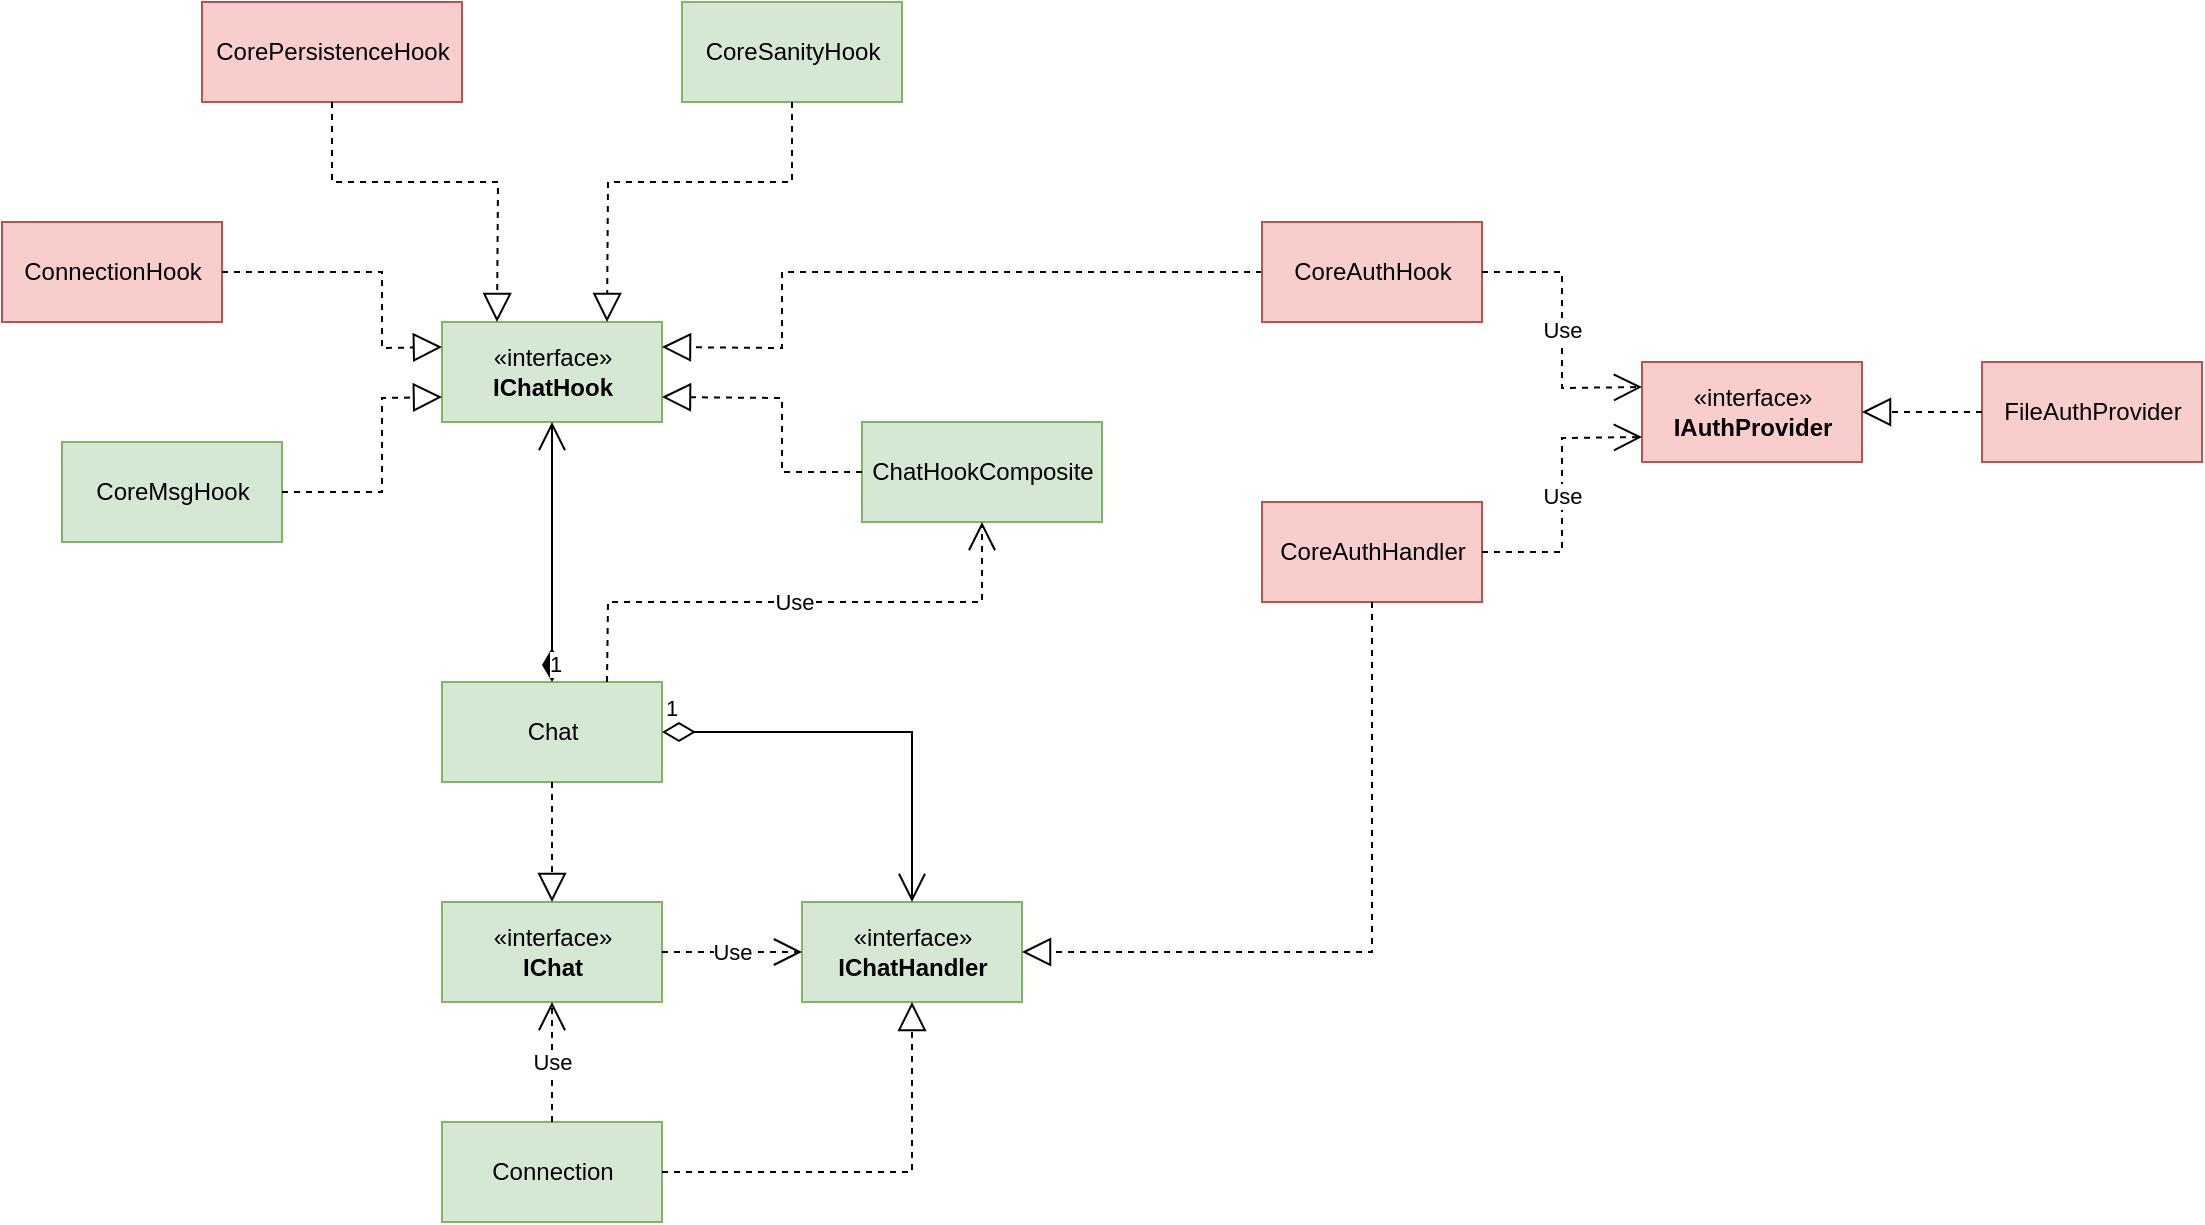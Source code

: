 <mxfile version="20.8.16" type="device"><diagram name="Strona-1" id="FkSsc9mDpDtkqdDFvLnH"><mxGraphModel dx="1434" dy="871" grid="1" gridSize="10" guides="1" tooltips="1" connect="1" arrows="1" fold="1" page="1" pageScale="1" pageWidth="2336" pageHeight="1654" math="0" shadow="0"><root><mxCell id="0"/><mxCell id="1" parent="0"/><mxCell id="LzD8yjja8JfDiUYrr-pz-2" value="«interface»&lt;br&gt;&lt;b&gt;IChat&lt;/b&gt;" style="html=1;fillColor=#d5e8d4;strokeColor=#82b366;" parent="1" vertex="1"><mxGeometry x="660" y="770" width="110" height="50" as="geometry"/></mxCell><mxCell id="LzD8yjja8JfDiUYrr-pz-3" value="Connection" style="html=1;fillColor=#d5e8d4;strokeColor=#82b366;" parent="1" vertex="1"><mxGeometry x="660" y="880" width="110" height="50" as="geometry"/></mxCell><mxCell id="LzD8yjja8JfDiUYrr-pz-4" value="Chat" style="html=1;fillColor=#d5e8d4;strokeColor=#82b366;" parent="1" vertex="1"><mxGeometry x="660" y="660" width="110" height="50" as="geometry"/></mxCell><mxCell id="LzD8yjja8JfDiUYrr-pz-7" value="" style="endArrow=block;dashed=1;endFill=0;endSize=12;html=1;rounded=0;entryX=0.5;entryY=0;entryDx=0;entryDy=0;exitX=0.5;exitY=1;exitDx=0;exitDy=0;" parent="1" source="LzD8yjja8JfDiUYrr-pz-4" target="LzD8yjja8JfDiUYrr-pz-2" edge="1"><mxGeometry width="160" relative="1" as="geometry"><mxPoint x="660" y="840" as="sourcePoint"/><mxPoint x="820" y="840" as="targetPoint"/></mxGeometry></mxCell><mxCell id="LzD8yjja8JfDiUYrr-pz-8" value="Use" style="endArrow=open;endSize=12;dashed=1;html=1;rounded=0;exitX=0.5;exitY=0;exitDx=0;exitDy=0;entryX=0.5;entryY=1;entryDx=0;entryDy=0;" parent="1" source="LzD8yjja8JfDiUYrr-pz-3" target="LzD8yjja8JfDiUYrr-pz-2" edge="1"><mxGeometry width="160" relative="1" as="geometry"><mxPoint x="660" y="840" as="sourcePoint"/><mxPoint x="820" y="840" as="targetPoint"/></mxGeometry></mxCell><mxCell id="LzD8yjja8JfDiUYrr-pz-9" value="«interface»&lt;br&gt;&lt;b&gt;IChatHandler&lt;/b&gt;" style="html=1;fillColor=#d5e8d4;strokeColor=#82b366;" parent="1" vertex="1"><mxGeometry x="840" y="770" width="110" height="50" as="geometry"/></mxCell><mxCell id="LzD8yjja8JfDiUYrr-pz-10" value="Use" style="endArrow=open;endSize=12;dashed=1;html=1;rounded=0;entryX=0;entryY=0.5;entryDx=0;entryDy=0;exitX=1;exitY=0.5;exitDx=0;exitDy=0;" parent="1" source="LzD8yjja8JfDiUYrr-pz-2" target="LzD8yjja8JfDiUYrr-pz-9" edge="1"><mxGeometry width="160" relative="1" as="geometry"><mxPoint x="660" y="840" as="sourcePoint"/><mxPoint x="820" y="840" as="targetPoint"/></mxGeometry></mxCell><mxCell id="LzD8yjja8JfDiUYrr-pz-11" value="1" style="endArrow=open;html=1;endSize=12;startArrow=diamondThin;startSize=14;startFill=0;edgeStyle=orthogonalEdgeStyle;align=left;verticalAlign=bottom;rounded=0;exitX=1;exitY=0.5;exitDx=0;exitDy=0;entryX=0.5;entryY=0;entryDx=0;entryDy=0;" parent="1" source="LzD8yjja8JfDiUYrr-pz-4" target="LzD8yjja8JfDiUYrr-pz-9" edge="1"><mxGeometry x="-1" y="3" relative="1" as="geometry"><mxPoint x="660" y="840" as="sourcePoint"/><mxPoint x="820" y="840" as="targetPoint"/></mxGeometry></mxCell><mxCell id="LzD8yjja8JfDiUYrr-pz-12" value="" style="endArrow=block;dashed=1;endFill=0;endSize=12;html=1;rounded=0;exitX=1;exitY=0.5;exitDx=0;exitDy=0;entryX=0.5;entryY=1;entryDx=0;entryDy=0;" parent="1" source="LzD8yjja8JfDiUYrr-pz-3" target="LzD8yjja8JfDiUYrr-pz-9" edge="1"><mxGeometry width="160" relative="1" as="geometry"><mxPoint x="660" y="840" as="sourcePoint"/><mxPoint x="950" y="955" as="targetPoint"/><Array as="points"><mxPoint x="895" y="905"/></Array></mxGeometry></mxCell><mxCell id="LzD8yjja8JfDiUYrr-pz-14" value="«interface»&lt;br&gt;&lt;b&gt;IChatHook&lt;/b&gt;" style="html=1;fillColor=#d5e8d4;strokeColor=#82b366;" parent="1" vertex="1"><mxGeometry x="660" y="480" width="110" height="50" as="geometry"/></mxCell><mxCell id="LzD8yjja8JfDiUYrr-pz-18" value="1" style="endArrow=open;html=1;endSize=12;startArrow=diamondThin;startSize=14;startFill=1;edgeStyle=orthogonalEdgeStyle;align=left;verticalAlign=bottom;rounded=0;exitX=0.5;exitY=0;exitDx=0;exitDy=0;entryX=0.5;entryY=1;entryDx=0;entryDy=0;" parent="1" source="LzD8yjja8JfDiUYrr-pz-4" target="LzD8yjja8JfDiUYrr-pz-14" edge="1"><mxGeometry x="-1" y="3" relative="1" as="geometry"><mxPoint x="690" y="690" as="sourcePoint"/><mxPoint x="850" y="690" as="targetPoint"/></mxGeometry></mxCell><mxCell id="LzD8yjja8JfDiUYrr-pz-25" value="CorePersistenceHook" style="html=1;fillColor=#f8cecc;strokeColor=#b85450;" parent="1" vertex="1"><mxGeometry x="540" y="320" width="130" height="50" as="geometry"/></mxCell><mxCell id="LzD8yjja8JfDiUYrr-pz-26" value="" style="endArrow=block;dashed=1;endFill=0;endSize=12;html=1;rounded=0;exitX=0.5;exitY=1;exitDx=0;exitDy=0;entryX=0.25;entryY=0;entryDx=0;entryDy=0;" parent="1" source="LzD8yjja8JfDiUYrr-pz-25" target="LzD8yjja8JfDiUYrr-pz-14" edge="1"><mxGeometry width="160" relative="1" as="geometry"><mxPoint x="760" y="600" as="sourcePoint"/><mxPoint x="920" y="600" as="targetPoint"/><Array as="points"><mxPoint x="605" y="410"/><mxPoint x="688" y="410"/></Array></mxGeometry></mxCell><mxCell id="LzD8yjja8JfDiUYrr-pz-27" value="ConnectionHook" style="html=1;fillColor=#f8cecc;strokeColor=#b85450;" parent="1" vertex="1"><mxGeometry x="440" y="430" width="110" height="50" as="geometry"/></mxCell><mxCell id="LzD8yjja8JfDiUYrr-pz-28" value="" style="endArrow=block;dashed=1;endFill=0;endSize=12;html=1;rounded=0;exitX=1;exitY=0.5;exitDx=0;exitDy=0;entryX=0;entryY=0.25;entryDx=0;entryDy=0;" parent="1" source="LzD8yjja8JfDiUYrr-pz-27" target="LzD8yjja8JfDiUYrr-pz-14" edge="1"><mxGeometry width="160" relative="1" as="geometry"><mxPoint x="760" y="600" as="sourcePoint"/><mxPoint x="920" y="600" as="targetPoint"/><Array as="points"><mxPoint x="630" y="455"/><mxPoint x="630" y="493"/></Array></mxGeometry></mxCell><mxCell id="LzD8yjja8JfDiUYrr-pz-29" value="CoreAuthHandler" style="html=1;fillColor=#f8cecc;strokeColor=#b85450;" parent="1" vertex="1"><mxGeometry x="1070" y="570" width="110" height="50" as="geometry"/></mxCell><mxCell id="LzD8yjja8JfDiUYrr-pz-30" value="" style="endArrow=block;dashed=1;endFill=0;endSize=12;html=1;rounded=0;entryX=1;entryY=0.5;entryDx=0;entryDy=0;exitX=0.5;exitY=1;exitDx=0;exitDy=0;" parent="1" source="LzD8yjja8JfDiUYrr-pz-29" target="LzD8yjja8JfDiUYrr-pz-9" edge="1"><mxGeometry width="160" relative="1" as="geometry"><mxPoint x="1150" y="795" as="sourcePoint"/><mxPoint x="920" y="600" as="targetPoint"/><Array as="points"><mxPoint x="1125" y="795"/></Array></mxGeometry></mxCell><mxCell id="c1YSkU1O96zygcxP8_VP-2" value="CoreMsgHook" style="html=1;fillColor=#d5e8d4;strokeColor=#82b366;" parent="1" vertex="1"><mxGeometry x="470" y="540" width="110" height="50" as="geometry"/></mxCell><mxCell id="c1YSkU1O96zygcxP8_VP-3" value="" style="endArrow=block;dashed=1;endFill=0;endSize=12;html=1;rounded=0;entryX=1;entryY=0.25;entryDx=0;entryDy=0;exitX=0;exitY=0.5;exitDx=0;exitDy=0;" parent="1" source="c1YSkU1O96zygcxP8_VP-15" target="LzD8yjja8JfDiUYrr-pz-14" edge="1"><mxGeometry width="160" relative="1" as="geometry"><mxPoint x="880" y="455" as="sourcePoint"/><mxPoint x="1000" y="680" as="targetPoint"/><Array as="points"><mxPoint x="830" y="455"/><mxPoint x="830" y="493"/></Array></mxGeometry></mxCell><mxCell id="c1YSkU1O96zygcxP8_VP-15" value="CoreAuthHook" style="html=1;fillColor=#f8cecc;strokeColor=#b85450;" parent="1" vertex="1"><mxGeometry x="1070" y="430" width="110" height="50" as="geometry"/></mxCell><mxCell id="c1YSkU1O96zygcxP8_VP-16" value="" style="endArrow=block;dashed=1;endFill=0;endSize=12;html=1;rounded=0;entryX=0;entryY=0.75;entryDx=0;entryDy=0;exitX=1;exitY=0.5;exitDx=0;exitDy=0;" parent="1" source="c1YSkU1O96zygcxP8_VP-2" target="LzD8yjja8JfDiUYrr-pz-14" edge="1"><mxGeometry width="160" relative="1" as="geometry"><mxPoint x="600" y="560" as="sourcePoint"/><mxPoint x="810" y="460" as="targetPoint"/><Array as="points"><mxPoint x="630" y="565"/><mxPoint x="630" y="518"/></Array></mxGeometry></mxCell><mxCell id="c1YSkU1O96zygcxP8_VP-17" value="ChatHookComposite" style="html=1;fillColor=#d5e8d4;strokeColor=#82b366;" parent="1" vertex="1"><mxGeometry x="870" y="530" width="120" height="50" as="geometry"/></mxCell><mxCell id="c1YSkU1O96zygcxP8_VP-18" value="" style="endArrow=block;dashed=1;endFill=0;endSize=12;html=1;rounded=0;entryX=1;entryY=0.75;entryDx=0;entryDy=0;exitX=0;exitY=0.5;exitDx=0;exitDy=0;" parent="1" source="c1YSkU1O96zygcxP8_VP-17" target="LzD8yjja8JfDiUYrr-pz-14" edge="1"><mxGeometry width="160" relative="1" as="geometry"><mxPoint x="660" y="610" as="sourcePoint"/><mxPoint x="820" y="610" as="targetPoint"/><Array as="points"><mxPoint x="830" y="555"/><mxPoint x="830" y="518"/></Array></mxGeometry></mxCell><mxCell id="c1YSkU1O96zygcxP8_VP-19" value="Use" style="endArrow=open;endSize=12;dashed=1;html=1;rounded=0;exitX=0.75;exitY=0;exitDx=0;exitDy=0;entryX=0.5;entryY=1;entryDx=0;entryDy=0;" parent="1" source="LzD8yjja8JfDiUYrr-pz-4" target="c1YSkU1O96zygcxP8_VP-17" edge="1"><mxGeometry width="160" relative="1" as="geometry"><mxPoint x="670" y="550" as="sourcePoint"/><mxPoint x="930" y="590" as="targetPoint"/><Array as="points"><mxPoint x="743" y="620"/><mxPoint x="930" y="620"/></Array></mxGeometry></mxCell><mxCell id="yWklWvw17DfVZYEYgTtR-1" value="CoreSanityHook" style="html=1;fillColor=#d5e8d4;strokeColor=#82b366;" parent="1" vertex="1"><mxGeometry x="780" y="320" width="110" height="50" as="geometry"/></mxCell><mxCell id="yWklWvw17DfVZYEYgTtR-2" value="" style="endArrow=block;dashed=1;endFill=0;endSize=12;html=1;rounded=0;exitX=0.5;exitY=1;exitDx=0;exitDy=0;entryX=0.75;entryY=0;entryDx=0;entryDy=0;" parent="1" source="yWklWvw17DfVZYEYgTtR-1" target="LzD8yjja8JfDiUYrr-pz-14" edge="1"><mxGeometry width="160" relative="1" as="geometry"><mxPoint x="750" y="390" as="sourcePoint"/><mxPoint x="910" y="390" as="targetPoint"/><Array as="points"><mxPoint x="835" y="410"/><mxPoint x="743" y="410"/></Array></mxGeometry></mxCell><mxCell id="vrzmZ8zJTXsOfVh-ATSV-8" value="«interface»&lt;br&gt;&lt;b&gt;IAuthProvider&lt;/b&gt;" style="html=1;fillColor=#f8cecc;strokeColor=#b85450;" vertex="1" parent="1"><mxGeometry x="1260" y="500" width="110" height="50" as="geometry"/></mxCell><mxCell id="vrzmZ8zJTXsOfVh-ATSV-9" value="Use" style="endArrow=open;endSize=12;dashed=1;html=1;rounded=0;exitX=1;exitY=0.5;exitDx=0;exitDy=0;entryX=0;entryY=0.25;entryDx=0;entryDy=0;" edge="1" parent="1" source="c1YSkU1O96zygcxP8_VP-15" target="vrzmZ8zJTXsOfVh-ATSV-8"><mxGeometry width="160" relative="1" as="geometry"><mxPoint x="1370" y="525" as="sourcePoint"/><mxPoint x="1480" y="530" as="targetPoint"/><Array as="points"><mxPoint x="1220" y="455"/><mxPoint x="1220" y="513"/></Array></mxGeometry></mxCell><mxCell id="vrzmZ8zJTXsOfVh-ATSV-10" value="FileAuthProvider" style="html=1;fillColor=#f8cecc;strokeColor=#b85450;" vertex="1" parent="1"><mxGeometry x="1430" y="500" width="110" height="50" as="geometry"/></mxCell><mxCell id="vrzmZ8zJTXsOfVh-ATSV-11" value="" style="endArrow=block;dashed=1;endFill=0;endSize=12;html=1;rounded=0;exitX=0;exitY=0.5;exitDx=0;exitDy=0;entryX=1;entryY=0.5;entryDx=0;entryDy=0;" edge="1" parent="1" source="vrzmZ8zJTXsOfVh-ATSV-10" target="vrzmZ8zJTXsOfVh-ATSV-8"><mxGeometry width="160" relative="1" as="geometry"><mxPoint x="1110" y="590" as="sourcePoint"/><mxPoint x="1270" y="590" as="targetPoint"/></mxGeometry></mxCell><mxCell id="vrzmZ8zJTXsOfVh-ATSV-12" value="Use" style="endArrow=open;endSize=12;dashed=1;html=1;rounded=0;exitX=1;exitY=0.5;exitDx=0;exitDy=0;entryX=0;entryY=0.75;entryDx=0;entryDy=0;" edge="1" parent="1" source="LzD8yjja8JfDiUYrr-pz-29" target="vrzmZ8zJTXsOfVh-ATSV-8"><mxGeometry width="160" relative="1" as="geometry"><mxPoint x="940" y="590" as="sourcePoint"/><mxPoint x="1100" y="590" as="targetPoint"/><Array as="points"><mxPoint x="1220" y="595"/><mxPoint x="1220" y="538"/></Array></mxGeometry></mxCell><mxCell id="vrzmZ8zJTXsOfVh-ATSV-13" style="edgeStyle=orthogonalEdgeStyle;rounded=0;orthogonalLoop=1;jettySize=auto;html=1;exitX=0.5;exitY=1;exitDx=0;exitDy=0;" edge="1" parent="1" source="yWklWvw17DfVZYEYgTtR-1" target="yWklWvw17DfVZYEYgTtR-1"><mxGeometry relative="1" as="geometry"/></mxCell></root></mxGraphModel></diagram></mxfile>